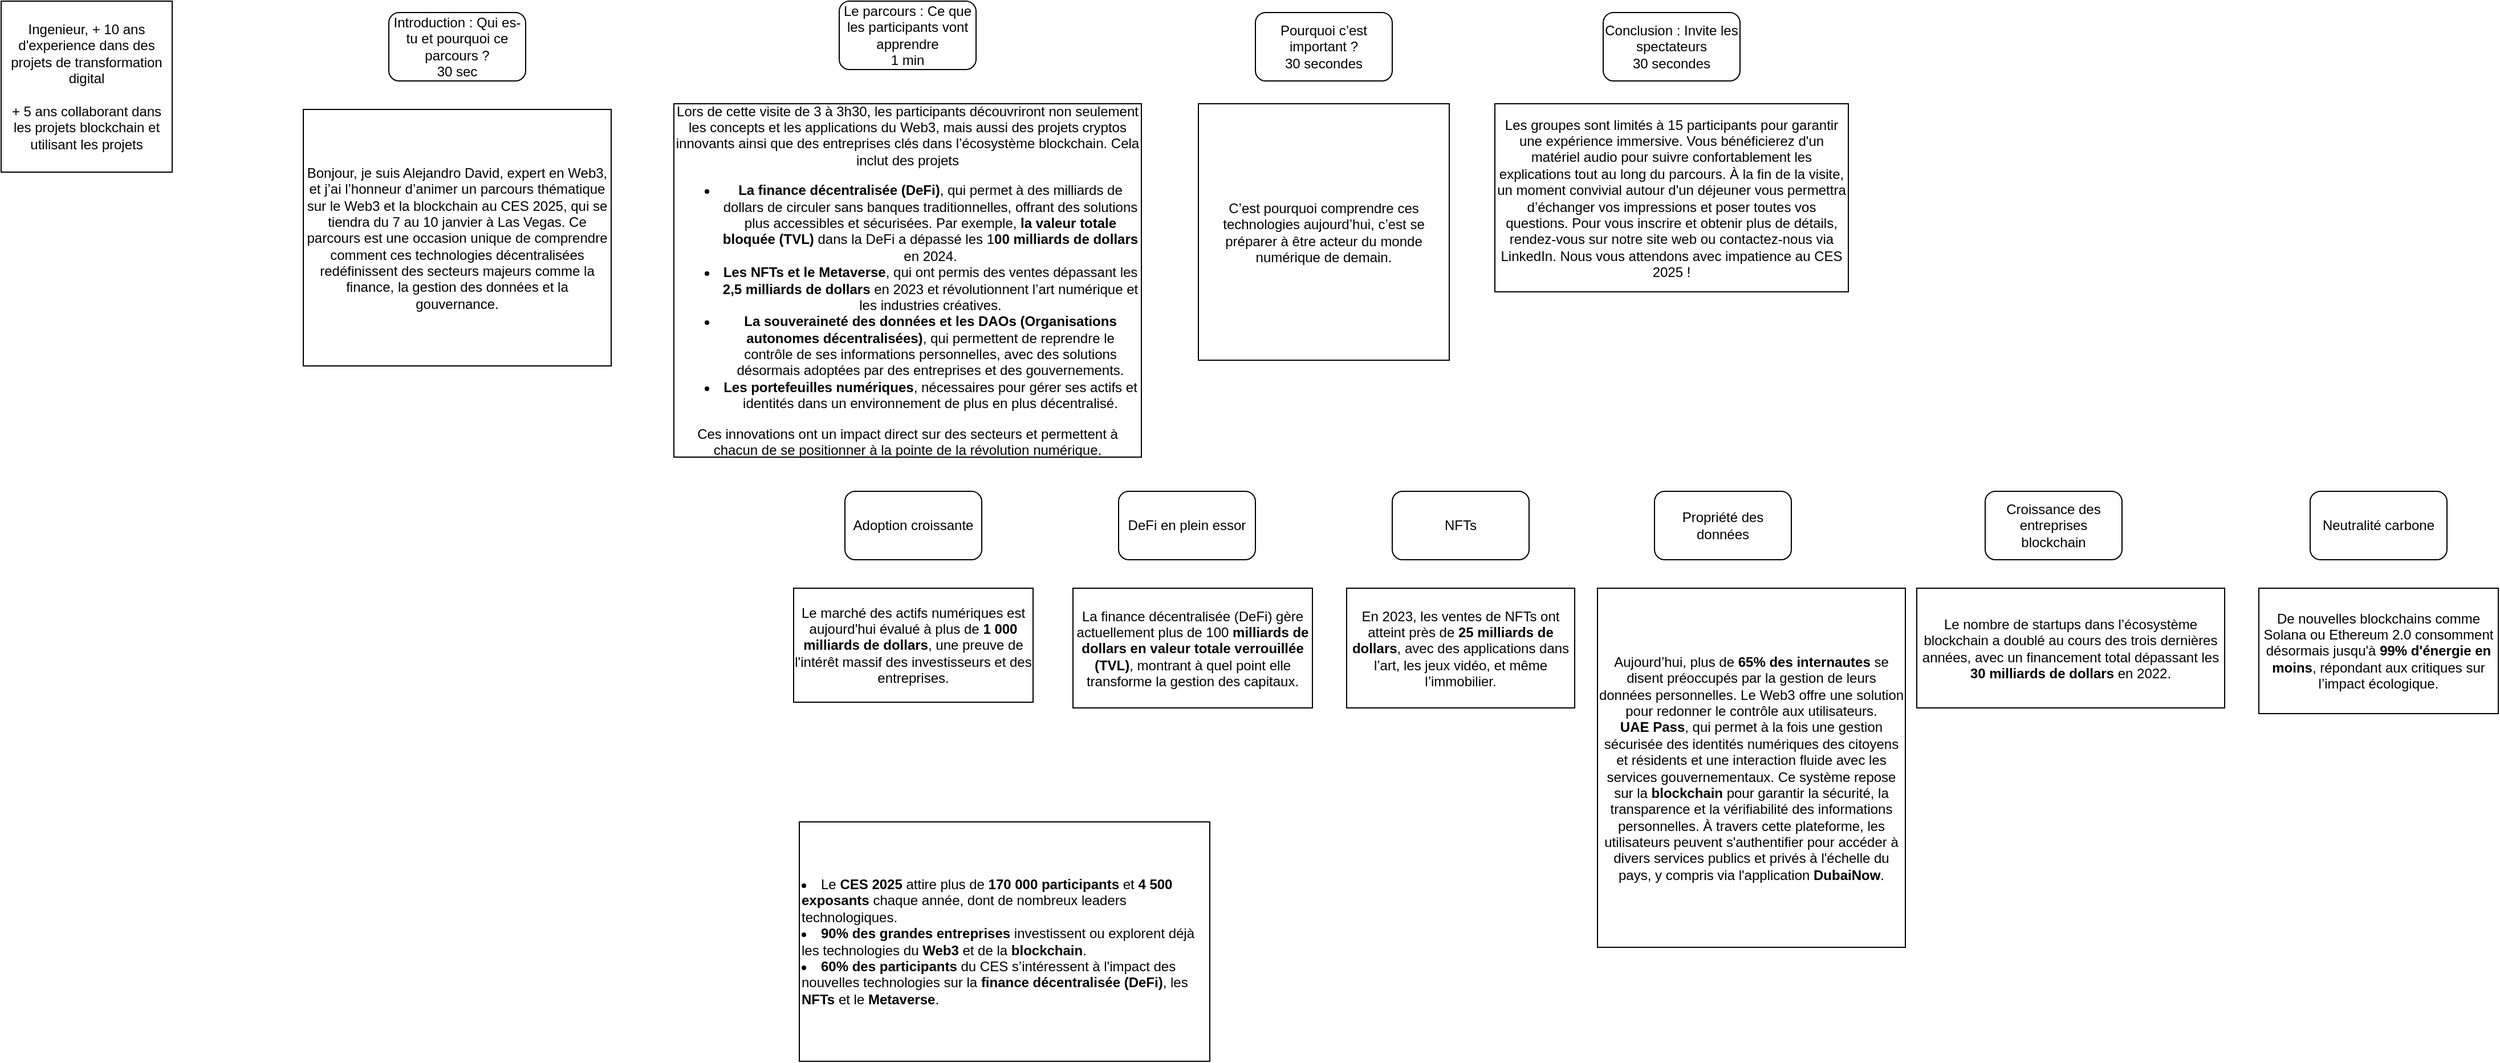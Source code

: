 <mxfile version="24.8.6">
  <diagram name="Page-1" id="Z1V4pkyrTjfmCM-U0hCl">
    <mxGraphModel dx="2481" dy="895" grid="1" gridSize="10" guides="1" tooltips="1" connect="1" arrows="1" fold="1" page="1" pageScale="1" pageWidth="827" pageHeight="1169" math="0" shadow="0">
      <root>
        <mxCell id="0" />
        <mxCell id="1" parent="0" />
        <mxCell id="f6ZDDn2nSGfMl3vf_n1B-1" value="Introduction : Qui es-tu et pourquoi ce parcours ?&lt;div&gt;30 sec&lt;/div&gt;" style="rounded=1;whiteSpace=wrap;html=1;" vertex="1" parent="1">
          <mxGeometry x="-320" y="30" width="120" height="60" as="geometry" />
        </mxCell>
        <mxCell id="f6ZDDn2nSGfMl3vf_n1B-2" value="Ingenieur, + 10 ans d&#39;experience dans des projets de transformation digital&lt;div&gt;&lt;br&gt;&lt;/div&gt;&lt;div&gt;+ 5 ans collaborant dans les projets blockchain et utilisant les projets&lt;/div&gt;" style="rounded=0;whiteSpace=wrap;html=1;" vertex="1" parent="1">
          <mxGeometry x="-660" y="20" width="150" height="150" as="geometry" />
        </mxCell>
        <mxCell id="f6ZDDn2nSGfMl3vf_n1B-5" value="Le parcours : Ce que les participants vont apprendre&lt;div&gt;1 min&lt;/div&gt;" style="rounded=1;whiteSpace=wrap;html=1;" vertex="1" parent="1">
          <mxGeometry x="75" y="20" width="120" height="60" as="geometry" />
        </mxCell>
        <mxCell id="f6ZDDn2nSGfMl3vf_n1B-6" value="Pourquoi c’est important ?&lt;div&gt;30 secondes&lt;/div&gt;" style="rounded=1;whiteSpace=wrap;html=1;" vertex="1" parent="1">
          <mxGeometry x="440" y="30" width="120" height="60" as="geometry" />
        </mxCell>
        <mxCell id="f6ZDDn2nSGfMl3vf_n1B-7" value="Conclusion : Invite les spectateurs&lt;div&gt;30 secondes&lt;/div&gt;" style="rounded=1;whiteSpace=wrap;html=1;" vertex="1" parent="1">
          <mxGeometry x="745" y="30" width="120" height="60" as="geometry" />
        </mxCell>
        <mxCell id="f6ZDDn2nSGfMl3vf_n1B-8" value="Adoption croissante" style="rounded=1;whiteSpace=wrap;html=1;" vertex="1" parent="1">
          <mxGeometry x="80" y="450" width="120" height="60" as="geometry" />
        </mxCell>
        <mxCell id="f6ZDDn2nSGfMl3vf_n1B-9" value="&lt;meta charset=&quot;utf-8&quot;&gt;Le marché des actifs numériques est aujourd&#39;hui évalué à plus de &lt;strong&gt;1 000 milliards de dollars&lt;/strong&gt;, une preuve de l&#39;intérêt massif des investisseurs et des entreprises." style="rounded=0;whiteSpace=wrap;html=1;" vertex="1" parent="1">
          <mxGeometry x="35" y="535" width="210" height="100" as="geometry" />
        </mxCell>
        <mxCell id="f6ZDDn2nSGfMl3vf_n1B-10" value="La finance décentralisée (DeFi) gère actuellement plus de 100&lt;strong&gt;&amp;nbsp;milliards de dollars en valeur totale verrouillée (TVL)&lt;/strong&gt;, montrant à quel point elle transforme la gestion des capitaux." style="rounded=0;whiteSpace=wrap;html=1;" vertex="1" parent="1">
          <mxGeometry x="280" y="535" width="210" height="105" as="geometry" />
        </mxCell>
        <mxCell id="f6ZDDn2nSGfMl3vf_n1B-11" value="&lt;meta charset=&quot;utf-8&quot;&gt;En 2023, les ventes de NFTs ont atteint près de &lt;strong&gt;25 milliards de dollars&lt;/strong&gt;, avec des applications dans l’art, les jeux vidéo, et même l’immobilier." style="rounded=0;whiteSpace=wrap;html=1;" vertex="1" parent="1">
          <mxGeometry x="520" y="535" width="200" height="105" as="geometry" />
        </mxCell>
        <mxCell id="f6ZDDn2nSGfMl3vf_n1B-12" value="Aujourd’hui, plus de &lt;strong&gt;65% des internautes&lt;/strong&gt; se disent préoccupés par la gestion de leurs données personnelles. Le Web3 offre une solution pour redonner le contrôle aux utilisateurs.&lt;div&gt;&lt;strong&gt;UAE Pass&lt;/strong&gt;, qui permet à la fois une gestion sécurisée des identités numériques des citoyens et résidents et une interaction fluide avec les services gouvernementaux. Ce système repose sur la &lt;strong&gt;blockchain&lt;/strong&gt; pour garantir la sécurité, la transparence et la vérifiabilité des informations personnelles. À travers cette plateforme, les utilisateurs peuvent s&#39;authentifier pour accéder à divers services publics et privés à l&#39;échelle du pays, y compris via l&#39;application &lt;strong&gt;DubaiNow&lt;/strong&gt;.&lt;/div&gt;" style="rounded=0;whiteSpace=wrap;html=1;" vertex="1" parent="1">
          <mxGeometry x="740" y="535" width="270" height="315" as="geometry" />
        </mxCell>
        <mxCell id="f6ZDDn2nSGfMl3vf_n1B-13" value="&lt;meta charset=&quot;utf-8&quot;&gt;Le nombre de startups dans l’écosystème blockchain a doublé au cours des trois dernières années, avec un financement total dépassant les &lt;strong&gt;30 milliards de dollars&lt;/strong&gt; en 2022." style="rounded=0;whiteSpace=wrap;html=1;" vertex="1" parent="1">
          <mxGeometry x="1020" y="535" width="270" height="105" as="geometry" />
        </mxCell>
        <mxCell id="f6ZDDn2nSGfMl3vf_n1B-14" value="&lt;meta charset=&quot;utf-8&quot;&gt;De nouvelles blockchains comme Solana ou Ethereum 2.0 consomment désormais jusqu&#39;à &lt;strong&gt;99% d&#39;énergie en moins&lt;/strong&gt;, répondant aux critiques sur l’impact écologique." style="rounded=0;whiteSpace=wrap;html=1;" vertex="1" parent="1">
          <mxGeometry x="1320" y="535" width="210" height="110" as="geometry" />
        </mxCell>
        <mxCell id="f6ZDDn2nSGfMl3vf_n1B-15" value="&lt;meta charset=&quot;utf-8&quot;&gt;DeFi en plein essor" style="rounded=1;whiteSpace=wrap;html=1;" vertex="1" parent="1">
          <mxGeometry x="320" y="450" width="120" height="60" as="geometry" />
        </mxCell>
        <mxCell id="f6ZDDn2nSGfMl3vf_n1B-16" value="&lt;meta charset=&quot;utf-8&quot;&gt;NFTs" style="rounded=1;whiteSpace=wrap;html=1;" vertex="1" parent="1">
          <mxGeometry x="560" y="450" width="120" height="60" as="geometry" />
        </mxCell>
        <mxCell id="f6ZDDn2nSGfMl3vf_n1B-17" value="&lt;meta charset=&quot;utf-8&quot;&gt;Propriété des données" style="rounded=1;whiteSpace=wrap;html=1;" vertex="1" parent="1">
          <mxGeometry x="790" y="450" width="120" height="60" as="geometry" />
        </mxCell>
        <mxCell id="f6ZDDn2nSGfMl3vf_n1B-18" value="&lt;meta charset=&quot;utf-8&quot;&gt;Croissance des entreprises blockchain" style="rounded=1;whiteSpace=wrap;html=1;" vertex="1" parent="1">
          <mxGeometry x="1080" y="450" width="120" height="60" as="geometry" />
        </mxCell>
        <mxCell id="f6ZDDn2nSGfMl3vf_n1B-19" value="&lt;meta charset=&quot;utf-8&quot;&gt;Neutralité carbone" style="rounded=1;whiteSpace=wrap;html=1;" vertex="1" parent="1">
          <mxGeometry x="1365" y="450" width="120" height="60" as="geometry" />
        </mxCell>
        <mxCell id="f6ZDDn2nSGfMl3vf_n1B-20" value="&lt;li&gt;Le &lt;strong&gt;CES 2025&lt;/strong&gt; attire plus de &lt;strong&gt;170 000 participants&lt;/strong&gt; et &lt;strong&gt;4 500 exposants&lt;/strong&gt; chaque année, dont de nombreux leaders technologiques.&lt;/li&gt;&lt;li&gt;&lt;strong&gt;90% des grandes entreprises&lt;/strong&gt; investissent ou explorent déjà les technologies du &lt;strong&gt;Web3&lt;/strong&gt; et de la &lt;strong&gt;blockchain&lt;/strong&gt;.&lt;/li&gt;&lt;li&gt;&lt;strong&gt;60% des participants&lt;/strong&gt; du CES s’intéressent à l&#39;impact des nouvelles technologies sur la &lt;strong&gt;finance décentralisée (DeFi)&lt;/strong&gt;, les &lt;strong&gt;NFTs&lt;/strong&gt; et le &lt;strong&gt;Metaverse&lt;/strong&gt;.&lt;/li&gt;" style="rounded=0;whiteSpace=wrap;html=1;align=left;" vertex="1" parent="1">
          <mxGeometry x="40" y="740" width="360" height="210" as="geometry" />
        </mxCell>
        <mxCell id="f6ZDDn2nSGfMl3vf_n1B-21" value="Bonjour, je suis Alejandro David, expert en Web3, et j’ai l’honneur d’animer un parcours thématique sur le Web3 et la blockchain au CES 2025, qui se tiendra du 7 au 10 janvier à Las Vegas. Ce parcours est une occasion unique de comprendre comment ces technologies décentralisées redéfinissent des secteurs majeurs comme la finance, la gestion des données et la gouvernance." style="rounded=0;whiteSpace=wrap;html=1;" vertex="1" parent="1">
          <mxGeometry x="-395" y="115" width="270" height="225" as="geometry" />
        </mxCell>
        <mxCell id="f6ZDDn2nSGfMl3vf_n1B-22" value="C’est pourquoi comprendre ces technologies aujourd’hui, c’est se préparer à être acteur du monde numérique de demain." style="rounded=0;whiteSpace=wrap;html=1;" vertex="1" parent="1">
          <mxGeometry x="390" y="110" width="220" height="225" as="geometry" />
        </mxCell>
        <mxCell id="f6ZDDn2nSGfMl3vf_n1B-23" value="Les groupes sont limités à 15 participants pour garantir une expérience immersive. Vous bénéficierez d&#39;un matériel audio pour suivre confortablement les explications tout au long du parcours. À la fin de la visite, un moment convivial autour d&#39;un déjeuner vous permettra d’échanger vos impressions et poser toutes vos questions. Pour vous inscrire et obtenir plus de détails, rendez-vous sur notre site web ou contactez-nous via LinkedIn. Nous vous attendons avec impatience au CES 2025 !" style="rounded=0;whiteSpace=wrap;html=1;" vertex="1" parent="1">
          <mxGeometry x="650" y="110" width="310" height="165" as="geometry" />
        </mxCell>
        <mxCell id="f6ZDDn2nSGfMl3vf_n1B-24" value="&lt;p&gt;Lors de cette visite de 3 à 3h30,&amp;nbsp;&lt;span style=&quot;background-color: initial;&quot;&gt;les participants découvriront non seulement les concepts et les applications du Web3, mais aussi des projets cryptos innovants ainsi que des entreprises clés dans l’écosystème blockchain.&amp;nbsp;&lt;/span&gt;&lt;span style=&quot;background-color: initial;&quot;&gt;Cela inclut des projets&lt;/span&gt;&lt;/p&gt;&lt;ul&gt;&lt;li&gt;&lt;strong&gt;La finance décentralisée (DeFi)&lt;/strong&gt;, qui permet à des milliards de dollars de circuler sans banques traditionnelles, offrant des solutions plus accessibles et sécurisées. Par exemple, &lt;strong&gt;la valeur totale bloquée (TVL)&lt;/strong&gt; dans la DeFi a dépassé les 1&lt;strong&gt;00 milliards de dollars&lt;/strong&gt; en 2024.&lt;/li&gt;&lt;li&gt;&lt;strong&gt;Les NFTs et le Metaverse&lt;/strong&gt;, qui ont permis des ventes dépassant les &lt;strong&gt;2,5 milliards de dollars&lt;/strong&gt; en 2023 et révolutionnent l’art numérique et les industries créatives.&lt;/li&gt;&lt;li&gt;&lt;strong&gt;La souveraineté des données et les DAOs (Organisations autonomes décentralisées)&lt;/strong&gt;, qui permettent de reprendre le contrôle de ses informations personnelles, avec des solutions désormais adoptées par des entreprises et des gouvernements.&lt;/li&gt;&lt;li&gt;&lt;strong&gt;Les portefeuilles numériques&lt;/strong&gt;, nécessaires pour gérer ses actifs et identités dans un environnement de plus en plus décentralisé.&lt;/li&gt;&lt;/ul&gt;&lt;p&gt;Ces innovations ont un impact direct sur des secteurs et permettent à chacun de se positionner à la pointe de la révolution numérique.&lt;/p&gt;" style="rounded=0;whiteSpace=wrap;html=1;" vertex="1" parent="1">
          <mxGeometry x="-70" y="110" width="410" height="310" as="geometry" />
        </mxCell>
      </root>
    </mxGraphModel>
  </diagram>
</mxfile>
